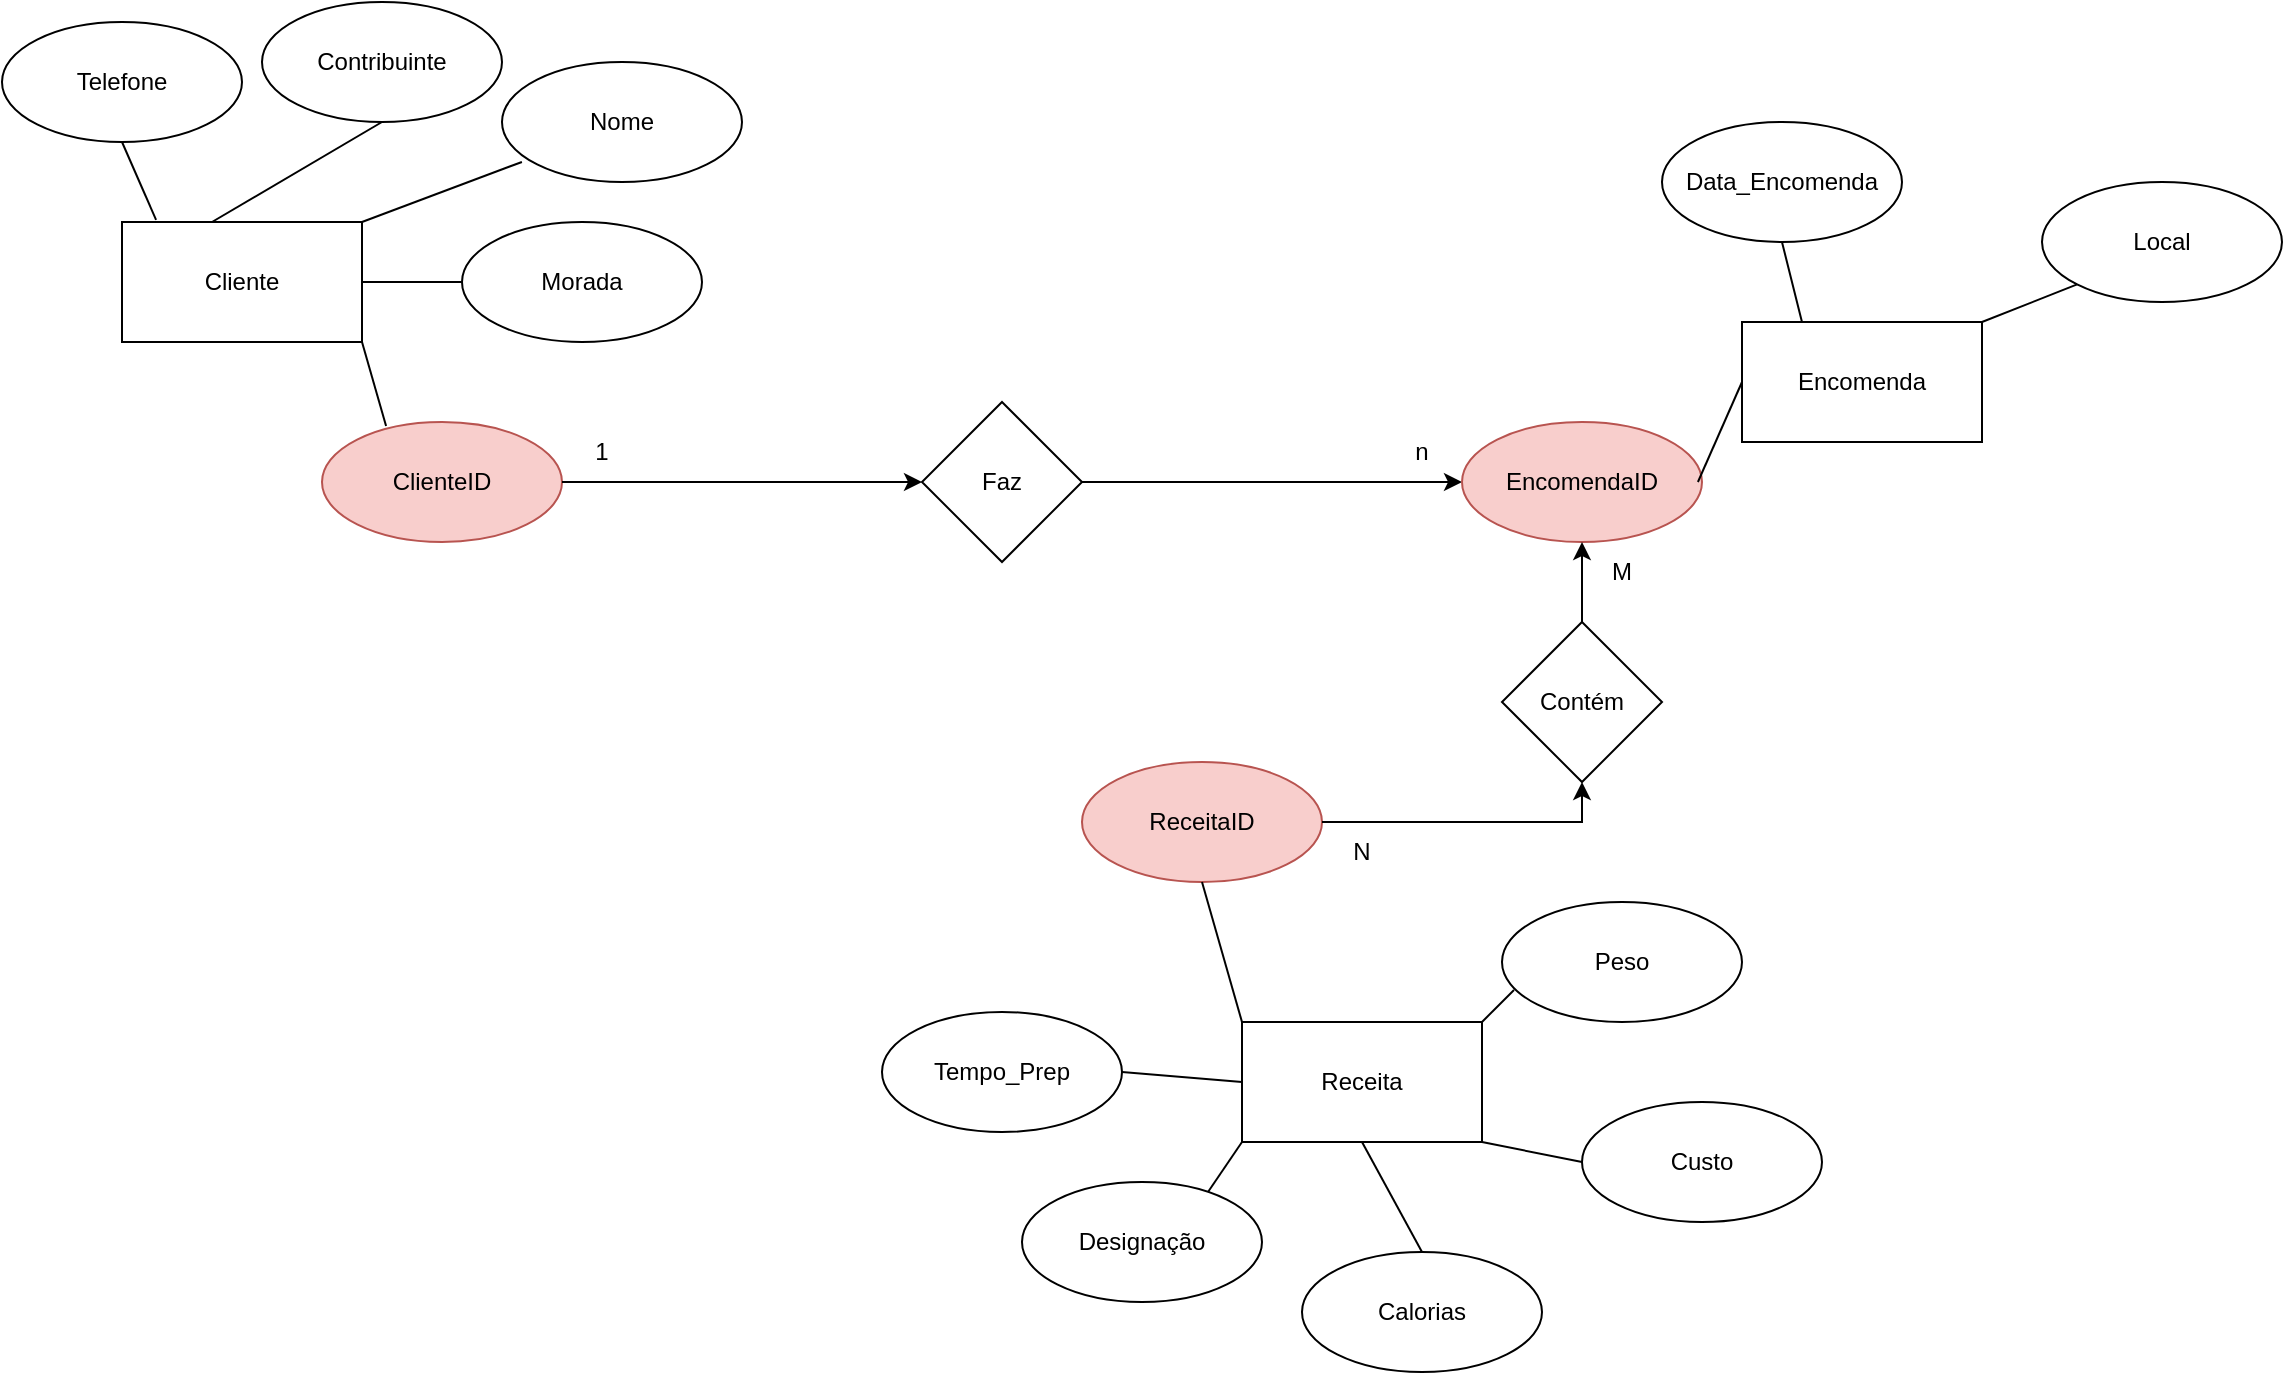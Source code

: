 <mxfile version="26.0.11">
  <diagram name="Página-1" id="If2Lp6D9Ydw0UGbauSkJ">
    <mxGraphModel dx="1392" dy="753" grid="1" gridSize="10" guides="1" tooltips="1" connect="1" arrows="1" fold="1" page="1" pageScale="1" pageWidth="827" pageHeight="1169" math="0" shadow="0">
      <root>
        <mxCell id="0" />
        <mxCell id="1" parent="0" />
        <mxCell id="kfA48wIo51u5LH3W96tf-1" value="Cliente" style="rounded=0;whiteSpace=wrap;html=1;" vertex="1" parent="1">
          <mxGeometry x="70" y="130" width="120" height="60" as="geometry" />
        </mxCell>
        <mxCell id="kfA48wIo51u5LH3W96tf-2" value="Encomenda" style="rounded=0;whiteSpace=wrap;html=1;" vertex="1" parent="1">
          <mxGeometry x="880" y="180" width="120" height="60" as="geometry" />
        </mxCell>
        <mxCell id="kfA48wIo51u5LH3W96tf-3" value="Receita" style="rounded=0;whiteSpace=wrap;html=1;" vertex="1" parent="1">
          <mxGeometry x="630" y="530" width="120" height="60" as="geometry" />
        </mxCell>
        <mxCell id="kfA48wIo51u5LH3W96tf-4" value="Nome" style="ellipse;whiteSpace=wrap;html=1;" vertex="1" parent="1">
          <mxGeometry x="260" y="50" width="120" height="60" as="geometry" />
        </mxCell>
        <mxCell id="kfA48wIo51u5LH3W96tf-5" value="Morada" style="ellipse;whiteSpace=wrap;html=1;" vertex="1" parent="1">
          <mxGeometry x="240" y="130" width="120" height="60" as="geometry" />
        </mxCell>
        <mxCell id="kfA48wIo51u5LH3W96tf-6" value="Telefone" style="ellipse;whiteSpace=wrap;html=1;" vertex="1" parent="1">
          <mxGeometry x="10" y="30" width="120" height="60" as="geometry" />
        </mxCell>
        <mxCell id="kfA48wIo51u5LH3W96tf-7" value="Contribuinte" style="ellipse;whiteSpace=wrap;html=1;" vertex="1" parent="1">
          <mxGeometry x="140" y="20" width="120" height="60" as="geometry" />
        </mxCell>
        <mxCell id="kfA48wIo51u5LH3W96tf-33" value="" style="edgeStyle=orthogonalEdgeStyle;rounded=0;orthogonalLoop=1;jettySize=auto;html=1;entryX=0;entryY=0.5;entryDx=0;entryDy=0;" edge="1" parent="1" source="kfA48wIo51u5LH3W96tf-35" target="kfA48wIo51u5LH3W96tf-9">
          <mxGeometry relative="1" as="geometry">
            <mxPoint x="430" y="260" as="targetPoint" />
          </mxGeometry>
        </mxCell>
        <mxCell id="kfA48wIo51u5LH3W96tf-8" value="ClienteID" style="ellipse;whiteSpace=wrap;html=1;fillColor=#f8cecc;strokeColor=#b85450;" vertex="1" parent="1">
          <mxGeometry x="170" y="230" width="120" height="60" as="geometry" />
        </mxCell>
        <mxCell id="kfA48wIo51u5LH3W96tf-9" value="EncomendaID" style="ellipse;whiteSpace=wrap;html=1;fillColor=#f8cecc;strokeColor=#b85450;" vertex="1" parent="1">
          <mxGeometry x="740" y="230" width="120" height="60" as="geometry" />
        </mxCell>
        <mxCell id="kfA48wIo51u5LH3W96tf-39" value="" style="edgeStyle=orthogonalEdgeStyle;rounded=0;orthogonalLoop=1;jettySize=auto;html=1;entryX=0.5;entryY=1;entryDx=0;entryDy=0;" edge="1" parent="1" source="kfA48wIo51u5LH3W96tf-40" target="kfA48wIo51u5LH3W96tf-9">
          <mxGeometry relative="1" as="geometry">
            <mxPoint x="620" y="320" as="targetPoint" />
          </mxGeometry>
        </mxCell>
        <mxCell id="kfA48wIo51u5LH3W96tf-10" value="ReceitaID" style="ellipse;whiteSpace=wrap;html=1;fillColor=#f8cecc;strokeColor=#b85450;" vertex="1" parent="1">
          <mxGeometry x="550" y="400" width="120" height="60" as="geometry" />
        </mxCell>
        <mxCell id="kfA48wIo51u5LH3W96tf-11" value="" style="endArrow=none;html=1;rounded=0;exitX=0.5;exitY=1;exitDx=0;exitDy=0;entryX=0.142;entryY=-0.017;entryDx=0;entryDy=0;entryPerimeter=0;" edge="1" parent="1" source="kfA48wIo51u5LH3W96tf-6" target="kfA48wIo51u5LH3W96tf-1">
          <mxGeometry width="50" height="50" relative="1" as="geometry">
            <mxPoint x="105" y="130" as="sourcePoint" />
            <mxPoint x="155" y="80" as="targetPoint" />
          </mxGeometry>
        </mxCell>
        <mxCell id="kfA48wIo51u5LH3W96tf-12" value="" style="endArrow=none;html=1;rounded=0;exitX=0.5;exitY=1;exitDx=0;exitDy=0;entryX=0.375;entryY=0;entryDx=0;entryDy=0;entryPerimeter=0;" edge="1" parent="1" source="kfA48wIo51u5LH3W96tf-7" target="kfA48wIo51u5LH3W96tf-1">
          <mxGeometry width="50" height="50" relative="1" as="geometry">
            <mxPoint x="80" y="100" as="sourcePoint" />
            <mxPoint x="130" y="120" as="targetPoint" />
          </mxGeometry>
        </mxCell>
        <mxCell id="kfA48wIo51u5LH3W96tf-13" value="" style="endArrow=none;html=1;rounded=0;exitX=0.083;exitY=0.833;exitDx=0;exitDy=0;entryX=1;entryY=0;entryDx=0;entryDy=0;exitPerimeter=0;" edge="1" parent="1" source="kfA48wIo51u5LH3W96tf-4" target="kfA48wIo51u5LH3W96tf-1">
          <mxGeometry width="50" height="50" relative="1" as="geometry">
            <mxPoint x="210" y="90" as="sourcePoint" />
            <mxPoint x="125" y="140" as="targetPoint" />
          </mxGeometry>
        </mxCell>
        <mxCell id="kfA48wIo51u5LH3W96tf-14" value="" style="endArrow=none;html=1;rounded=0;exitX=0;exitY=0.5;exitDx=0;exitDy=0;entryX=1;entryY=0.5;entryDx=0;entryDy=0;" edge="1" parent="1" source="kfA48wIo51u5LH3W96tf-5" target="kfA48wIo51u5LH3W96tf-1">
          <mxGeometry width="50" height="50" relative="1" as="geometry">
            <mxPoint x="280" y="110" as="sourcePoint" />
            <mxPoint x="200" y="140" as="targetPoint" />
          </mxGeometry>
        </mxCell>
        <mxCell id="kfA48wIo51u5LH3W96tf-15" value="" style="endArrow=none;html=1;rounded=0;exitX=0.267;exitY=0.033;exitDx=0;exitDy=0;entryX=1;entryY=1;entryDx=0;entryDy=0;exitPerimeter=0;" edge="1" parent="1" source="kfA48wIo51u5LH3W96tf-8" target="kfA48wIo51u5LH3W96tf-1">
          <mxGeometry width="50" height="50" relative="1" as="geometry">
            <mxPoint x="250" y="170" as="sourcePoint" />
            <mxPoint x="200" y="170" as="targetPoint" />
          </mxGeometry>
        </mxCell>
        <mxCell id="kfA48wIo51u5LH3W96tf-16" value="Data_Encomenda" style="ellipse;whiteSpace=wrap;html=1;" vertex="1" parent="1">
          <mxGeometry x="840" y="80" width="120" height="60" as="geometry" />
        </mxCell>
        <mxCell id="kfA48wIo51u5LH3W96tf-17" value="Local" style="ellipse;whiteSpace=wrap;html=1;" vertex="1" parent="1">
          <mxGeometry x="1030" y="110" width="120" height="60" as="geometry" />
        </mxCell>
        <mxCell id="kfA48wIo51u5LH3W96tf-18" value="Designação" style="ellipse;whiteSpace=wrap;html=1;" vertex="1" parent="1">
          <mxGeometry x="520" y="610" width="120" height="60" as="geometry" />
        </mxCell>
        <mxCell id="kfA48wIo51u5LH3W96tf-19" value="Tempo_Prep" style="ellipse;whiteSpace=wrap;html=1;" vertex="1" parent="1">
          <mxGeometry x="450" y="525" width="120" height="60" as="geometry" />
        </mxCell>
        <mxCell id="kfA48wIo51u5LH3W96tf-20" value="Peso" style="ellipse;whiteSpace=wrap;html=1;" vertex="1" parent="1">
          <mxGeometry x="760" y="470" width="120" height="60" as="geometry" />
        </mxCell>
        <mxCell id="kfA48wIo51u5LH3W96tf-21" value="Calorias" style="ellipse;whiteSpace=wrap;html=1;" vertex="1" parent="1">
          <mxGeometry x="660" y="645" width="120" height="60" as="geometry" />
        </mxCell>
        <mxCell id="kfA48wIo51u5LH3W96tf-22" value="Custo" style="ellipse;whiteSpace=wrap;html=1;" vertex="1" parent="1">
          <mxGeometry x="800" y="570" width="120" height="60" as="geometry" />
        </mxCell>
        <mxCell id="kfA48wIo51u5LH3W96tf-23" value="" style="endArrow=none;html=1;rounded=0;exitX=0.5;exitY=1;exitDx=0;exitDy=0;entryX=0.25;entryY=0;entryDx=0;entryDy=0;" edge="1" parent="1" source="kfA48wIo51u5LH3W96tf-16" target="kfA48wIo51u5LH3W96tf-2">
          <mxGeometry width="50" height="50" relative="1" as="geometry">
            <mxPoint x="907" y="150" as="sourcePoint" />
            <mxPoint x="827" y="180" as="targetPoint" />
          </mxGeometry>
        </mxCell>
        <mxCell id="kfA48wIo51u5LH3W96tf-24" value="" style="endArrow=none;html=1;rounded=0;exitX=0.983;exitY=0.5;exitDx=0;exitDy=0;entryX=0;entryY=0.5;entryDx=0;entryDy=0;exitPerimeter=0;" edge="1" parent="1" source="kfA48wIo51u5LH3W96tf-9" target="kfA48wIo51u5LH3W96tf-2">
          <mxGeometry width="50" height="50" relative="1" as="geometry">
            <mxPoint x="910" y="150" as="sourcePoint" />
            <mxPoint x="920" y="190" as="targetPoint" />
          </mxGeometry>
        </mxCell>
        <mxCell id="kfA48wIo51u5LH3W96tf-25" value="" style="endArrow=none;html=1;rounded=0;exitX=0;exitY=1;exitDx=0;exitDy=0;entryX=1;entryY=0;entryDx=0;entryDy=0;" edge="1" parent="1" source="kfA48wIo51u5LH3W96tf-17" target="kfA48wIo51u5LH3W96tf-2">
          <mxGeometry width="50" height="50" relative="1" as="geometry">
            <mxPoint x="910" y="150" as="sourcePoint" />
            <mxPoint x="920" y="190" as="targetPoint" />
          </mxGeometry>
        </mxCell>
        <mxCell id="kfA48wIo51u5LH3W96tf-26" value="" style="endArrow=none;html=1;rounded=0;exitX=0.5;exitY=1;exitDx=0;exitDy=0;entryX=0;entryY=0;entryDx=0;entryDy=0;" edge="1" parent="1" source="kfA48wIo51u5LH3W96tf-10" target="kfA48wIo51u5LH3W96tf-3">
          <mxGeometry width="50" height="50" relative="1" as="geometry">
            <mxPoint x="868" y="270" as="sourcePoint" />
            <mxPoint x="890" y="220" as="targetPoint" />
          </mxGeometry>
        </mxCell>
        <mxCell id="kfA48wIo51u5LH3W96tf-27" value="" style="endArrow=none;html=1;rounded=0;exitX=1;exitY=0.5;exitDx=0;exitDy=0;entryX=0;entryY=0.5;entryDx=0;entryDy=0;" edge="1" parent="1" source="kfA48wIo51u5LH3W96tf-19" target="kfA48wIo51u5LH3W96tf-3">
          <mxGeometry width="50" height="50" relative="1" as="geometry">
            <mxPoint x="630" y="500" as="sourcePoint" />
            <mxPoint x="640" y="540" as="targetPoint" />
          </mxGeometry>
        </mxCell>
        <mxCell id="kfA48wIo51u5LH3W96tf-28" value="" style="endArrow=none;html=1;rounded=0;exitX=0.775;exitY=0.083;exitDx=0;exitDy=0;entryX=0;entryY=1;entryDx=0;entryDy=0;exitPerimeter=0;" edge="1" parent="1" source="kfA48wIo51u5LH3W96tf-18" target="kfA48wIo51u5LH3W96tf-3">
          <mxGeometry width="50" height="50" relative="1" as="geometry">
            <mxPoint x="580" y="565" as="sourcePoint" />
            <mxPoint x="640" y="570" as="targetPoint" />
          </mxGeometry>
        </mxCell>
        <mxCell id="kfA48wIo51u5LH3W96tf-29" value="" style="endArrow=none;html=1;rounded=0;exitX=0.5;exitY=0;exitDx=0;exitDy=0;entryX=0.5;entryY=1;entryDx=0;entryDy=0;" edge="1" parent="1" source="kfA48wIo51u5LH3W96tf-21" target="kfA48wIo51u5LH3W96tf-3">
          <mxGeometry width="50" height="50" relative="1" as="geometry">
            <mxPoint x="623" y="625" as="sourcePoint" />
            <mxPoint x="640" y="600" as="targetPoint" />
          </mxGeometry>
        </mxCell>
        <mxCell id="kfA48wIo51u5LH3W96tf-30" value="" style="endArrow=none;html=1;rounded=0;exitX=0;exitY=0.5;exitDx=0;exitDy=0;entryX=1;entryY=1;entryDx=0;entryDy=0;" edge="1" parent="1" source="kfA48wIo51u5LH3W96tf-22" target="kfA48wIo51u5LH3W96tf-3">
          <mxGeometry width="50" height="50" relative="1" as="geometry">
            <mxPoint x="730" y="655" as="sourcePoint" />
            <mxPoint x="700" y="600" as="targetPoint" />
          </mxGeometry>
        </mxCell>
        <mxCell id="kfA48wIo51u5LH3W96tf-31" value="" style="endArrow=none;html=1;rounded=0;exitX=0.05;exitY=0.733;exitDx=0;exitDy=0;entryX=1;entryY=0;entryDx=0;entryDy=0;exitPerimeter=0;" edge="1" parent="1" source="kfA48wIo51u5LH3W96tf-20" target="kfA48wIo51u5LH3W96tf-3">
          <mxGeometry width="50" height="50" relative="1" as="geometry">
            <mxPoint x="810" y="610" as="sourcePoint" />
            <mxPoint x="760" y="600" as="targetPoint" />
          </mxGeometry>
        </mxCell>
        <mxCell id="kfA48wIo51u5LH3W96tf-34" value="1" style="text;html=1;align=center;verticalAlign=middle;whiteSpace=wrap;rounded=0;" vertex="1" parent="1">
          <mxGeometry x="280" y="230" width="60" height="30" as="geometry" />
        </mxCell>
        <mxCell id="kfA48wIo51u5LH3W96tf-36" value="" style="edgeStyle=orthogonalEdgeStyle;rounded=0;orthogonalLoop=1;jettySize=auto;html=1;entryX=0;entryY=0.5;entryDx=0;entryDy=0;" edge="1" parent="1" source="kfA48wIo51u5LH3W96tf-8" target="kfA48wIo51u5LH3W96tf-35">
          <mxGeometry relative="1" as="geometry">
            <mxPoint x="290" y="260" as="sourcePoint" />
            <mxPoint x="740" y="260" as="targetPoint" />
          </mxGeometry>
        </mxCell>
        <mxCell id="kfA48wIo51u5LH3W96tf-35" value="Faz" style="rhombus;whiteSpace=wrap;html=1;" vertex="1" parent="1">
          <mxGeometry x="470" y="220" width="80" height="80" as="geometry" />
        </mxCell>
        <mxCell id="kfA48wIo51u5LH3W96tf-37" value="n" style="text;html=1;align=center;verticalAlign=middle;whiteSpace=wrap;rounded=0;" vertex="1" parent="1">
          <mxGeometry x="690" y="230" width="60" height="30" as="geometry" />
        </mxCell>
        <mxCell id="kfA48wIo51u5LH3W96tf-41" value="" style="edgeStyle=orthogonalEdgeStyle;rounded=0;orthogonalLoop=1;jettySize=auto;html=1;entryX=0.5;entryY=1;entryDx=0;entryDy=0;" edge="1" parent="1" source="kfA48wIo51u5LH3W96tf-10" target="kfA48wIo51u5LH3W96tf-40">
          <mxGeometry relative="1" as="geometry">
            <mxPoint x="670" y="430" as="sourcePoint" />
            <mxPoint x="800" y="290" as="targetPoint" />
          </mxGeometry>
        </mxCell>
        <mxCell id="kfA48wIo51u5LH3W96tf-40" value="Contém" style="rhombus;whiteSpace=wrap;html=1;" vertex="1" parent="1">
          <mxGeometry x="760" y="330" width="80" height="80" as="geometry" />
        </mxCell>
        <mxCell id="kfA48wIo51u5LH3W96tf-42" value="N" style="text;html=1;align=center;verticalAlign=middle;whiteSpace=wrap;rounded=0;" vertex="1" parent="1">
          <mxGeometry x="660" y="430" width="60" height="30" as="geometry" />
        </mxCell>
        <mxCell id="kfA48wIo51u5LH3W96tf-43" value="M" style="text;html=1;align=center;verticalAlign=middle;whiteSpace=wrap;rounded=0;" vertex="1" parent="1">
          <mxGeometry x="790" y="290" width="60" height="30" as="geometry" />
        </mxCell>
      </root>
    </mxGraphModel>
  </diagram>
</mxfile>
